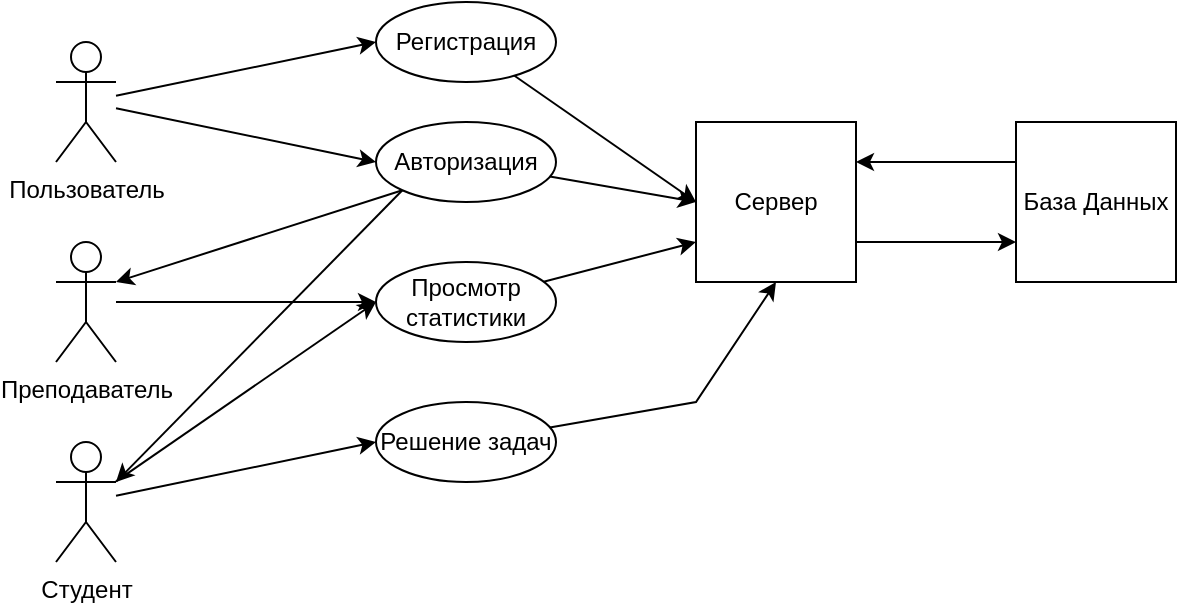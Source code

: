 <mxfile version="17.4.3" type="github">
  <diagram id="vM7syXO2gUvoUPvAlcCj" name="Page-1">
    <mxGraphModel dx="688" dy="378" grid="1" gridSize="10" guides="1" tooltips="1" connect="1" arrows="1" fold="1" page="1" pageScale="1" pageWidth="827" pageHeight="1169" math="0" shadow="0">
      <root>
        <mxCell id="0" />
        <mxCell id="1" parent="0" />
        <mxCell id="Xz7PKnq3-Rk4ZBnD3YuL-12" style="rounded=0;orthogonalLoop=1;jettySize=auto;html=1;entryX=0;entryY=0.5;entryDx=0;entryDy=0;" edge="1" parent="1" source="Xz7PKnq3-Rk4ZBnD3YuL-1" target="Xz7PKnq3-Rk4ZBnD3YuL-6">
          <mxGeometry relative="1" as="geometry" />
        </mxCell>
        <mxCell id="Xz7PKnq3-Rk4ZBnD3YuL-13" style="edgeStyle=none;rounded=0;orthogonalLoop=1;jettySize=auto;html=1;entryX=0;entryY=0.5;entryDx=0;entryDy=0;" edge="1" parent="1" source="Xz7PKnq3-Rk4ZBnD3YuL-1" target="Xz7PKnq3-Rk4ZBnD3YuL-7">
          <mxGeometry relative="1" as="geometry" />
        </mxCell>
        <mxCell id="Xz7PKnq3-Rk4ZBnD3YuL-1" value="Пользователь" style="shape=umlActor;verticalLabelPosition=bottom;verticalAlign=top;html=1;outlineConnect=0;" vertex="1" parent="1">
          <mxGeometry x="320" y="280" width="30" height="60" as="geometry" />
        </mxCell>
        <mxCell id="Xz7PKnq3-Rk4ZBnD3YuL-29" style="edgeStyle=none;rounded=0;orthogonalLoop=1;jettySize=auto;html=1;entryX=0;entryY=0.5;entryDx=0;entryDy=0;" edge="1" parent="1" source="Xz7PKnq3-Rk4ZBnD3YuL-2" target="Xz7PKnq3-Rk4ZBnD3YuL-28">
          <mxGeometry relative="1" as="geometry" />
        </mxCell>
        <mxCell id="Xz7PKnq3-Rk4ZBnD3YuL-2" value="Преподаватель" style="shape=umlActor;verticalLabelPosition=bottom;verticalAlign=top;html=1;outlineConnect=0;" vertex="1" parent="1">
          <mxGeometry x="320" y="380" width="30" height="60" as="geometry" />
        </mxCell>
        <mxCell id="Xz7PKnq3-Rk4ZBnD3YuL-19" style="edgeStyle=none;rounded=0;orthogonalLoop=1;jettySize=auto;html=1;entryX=0;entryY=0.5;entryDx=0;entryDy=0;" edge="1" parent="1" source="Xz7PKnq3-Rk4ZBnD3YuL-3" target="Xz7PKnq3-Rk4ZBnD3YuL-8">
          <mxGeometry relative="1" as="geometry" />
        </mxCell>
        <mxCell id="Xz7PKnq3-Rk4ZBnD3YuL-30" style="edgeStyle=none;rounded=0;orthogonalLoop=1;jettySize=auto;html=1;" edge="1" parent="1" source="Xz7PKnq3-Rk4ZBnD3YuL-3">
          <mxGeometry relative="1" as="geometry">
            <mxPoint x="480" y="410" as="targetPoint" />
          </mxGeometry>
        </mxCell>
        <mxCell id="Xz7PKnq3-Rk4ZBnD3YuL-3" value="Студент" style="shape=umlActor;verticalLabelPosition=bottom;verticalAlign=top;html=1;outlineConnect=0;" vertex="1" parent="1">
          <mxGeometry x="320" y="480" width="30" height="60" as="geometry" />
        </mxCell>
        <mxCell id="Xz7PKnq3-Rk4ZBnD3YuL-17" style="edgeStyle=none;rounded=0;orthogonalLoop=1;jettySize=auto;html=1;exitX=0;exitY=1;exitDx=0;exitDy=0;entryX=1;entryY=0.333;entryDx=0;entryDy=0;entryPerimeter=0;" edge="1" parent="1" source="Xz7PKnq3-Rk4ZBnD3YuL-6" target="Xz7PKnq3-Rk4ZBnD3YuL-2">
          <mxGeometry relative="1" as="geometry" />
        </mxCell>
        <mxCell id="Xz7PKnq3-Rk4ZBnD3YuL-18" style="edgeStyle=none;rounded=0;orthogonalLoop=1;jettySize=auto;html=1;exitX=0;exitY=1;exitDx=0;exitDy=0;entryX=1;entryY=0.333;entryDx=0;entryDy=0;entryPerimeter=0;" edge="1" parent="1" source="Xz7PKnq3-Rk4ZBnD3YuL-6" target="Xz7PKnq3-Rk4ZBnD3YuL-3">
          <mxGeometry relative="1" as="geometry" />
        </mxCell>
        <mxCell id="Xz7PKnq3-Rk4ZBnD3YuL-23" style="edgeStyle=none;rounded=0;orthogonalLoop=1;jettySize=auto;html=1;entryX=0;entryY=0.5;entryDx=0;entryDy=0;" edge="1" parent="1" source="Xz7PKnq3-Rk4ZBnD3YuL-6" target="Xz7PKnq3-Rk4ZBnD3YuL-20">
          <mxGeometry relative="1" as="geometry" />
        </mxCell>
        <mxCell id="Xz7PKnq3-Rk4ZBnD3YuL-6" value="Авторизация" style="ellipse;whiteSpace=wrap;html=1;" vertex="1" parent="1">
          <mxGeometry x="480" y="320" width="90" height="40" as="geometry" />
        </mxCell>
        <mxCell id="Xz7PKnq3-Rk4ZBnD3YuL-24" style="edgeStyle=none;rounded=0;orthogonalLoop=1;jettySize=auto;html=1;entryX=0;entryY=0.5;entryDx=0;entryDy=0;" edge="1" parent="1" source="Xz7PKnq3-Rk4ZBnD3YuL-7" target="Xz7PKnq3-Rk4ZBnD3YuL-20">
          <mxGeometry relative="1" as="geometry" />
        </mxCell>
        <mxCell id="Xz7PKnq3-Rk4ZBnD3YuL-7" value="Регистрация" style="ellipse;whiteSpace=wrap;html=1;" vertex="1" parent="1">
          <mxGeometry x="480" y="260" width="90" height="40" as="geometry" />
        </mxCell>
        <mxCell id="Xz7PKnq3-Rk4ZBnD3YuL-22" style="edgeStyle=none;rounded=0;orthogonalLoop=1;jettySize=auto;html=1;entryX=0.5;entryY=1;entryDx=0;entryDy=0;" edge="1" parent="1" source="Xz7PKnq3-Rk4ZBnD3YuL-8" target="Xz7PKnq3-Rk4ZBnD3YuL-20">
          <mxGeometry relative="1" as="geometry">
            <Array as="points">
              <mxPoint x="640" y="460" />
            </Array>
          </mxGeometry>
        </mxCell>
        <mxCell id="Xz7PKnq3-Rk4ZBnD3YuL-8" value="Решение задач" style="ellipse;whiteSpace=wrap;html=1;" vertex="1" parent="1">
          <mxGeometry x="480" y="460" width="90" height="40" as="geometry" />
        </mxCell>
        <mxCell id="Xz7PKnq3-Rk4ZBnD3YuL-25" style="edgeStyle=none;rounded=0;orthogonalLoop=1;jettySize=auto;html=1;exitX=1;exitY=0.75;exitDx=0;exitDy=0;entryX=0;entryY=0.75;entryDx=0;entryDy=0;" edge="1" parent="1" source="Xz7PKnq3-Rk4ZBnD3YuL-20" target="Xz7PKnq3-Rk4ZBnD3YuL-21">
          <mxGeometry relative="1" as="geometry" />
        </mxCell>
        <mxCell id="Xz7PKnq3-Rk4ZBnD3YuL-20" value="Сервер" style="whiteSpace=wrap;html=1;aspect=fixed;" vertex="1" parent="1">
          <mxGeometry x="640" y="320" width="80" height="80" as="geometry" />
        </mxCell>
        <mxCell id="Xz7PKnq3-Rk4ZBnD3YuL-26" style="edgeStyle=none;rounded=0;orthogonalLoop=1;jettySize=auto;html=1;exitX=0;exitY=0.25;exitDx=0;exitDy=0;entryX=1;entryY=0.25;entryDx=0;entryDy=0;" edge="1" parent="1" source="Xz7PKnq3-Rk4ZBnD3YuL-21" target="Xz7PKnq3-Rk4ZBnD3YuL-20">
          <mxGeometry relative="1" as="geometry" />
        </mxCell>
        <mxCell id="Xz7PKnq3-Rk4ZBnD3YuL-21" value="База Данных" style="whiteSpace=wrap;html=1;aspect=fixed;" vertex="1" parent="1">
          <mxGeometry x="800" y="320" width="80" height="80" as="geometry" />
        </mxCell>
        <mxCell id="Xz7PKnq3-Rk4ZBnD3YuL-31" style="edgeStyle=none;rounded=0;orthogonalLoop=1;jettySize=auto;html=1;entryX=0;entryY=0.75;entryDx=0;entryDy=0;" edge="1" parent="1" source="Xz7PKnq3-Rk4ZBnD3YuL-28" target="Xz7PKnq3-Rk4ZBnD3YuL-20">
          <mxGeometry relative="1" as="geometry" />
        </mxCell>
        <mxCell id="Xz7PKnq3-Rk4ZBnD3YuL-28" value="Просмотр статистики" style="ellipse;whiteSpace=wrap;html=1;" vertex="1" parent="1">
          <mxGeometry x="480" y="390" width="90" height="40" as="geometry" />
        </mxCell>
      </root>
    </mxGraphModel>
  </diagram>
</mxfile>
